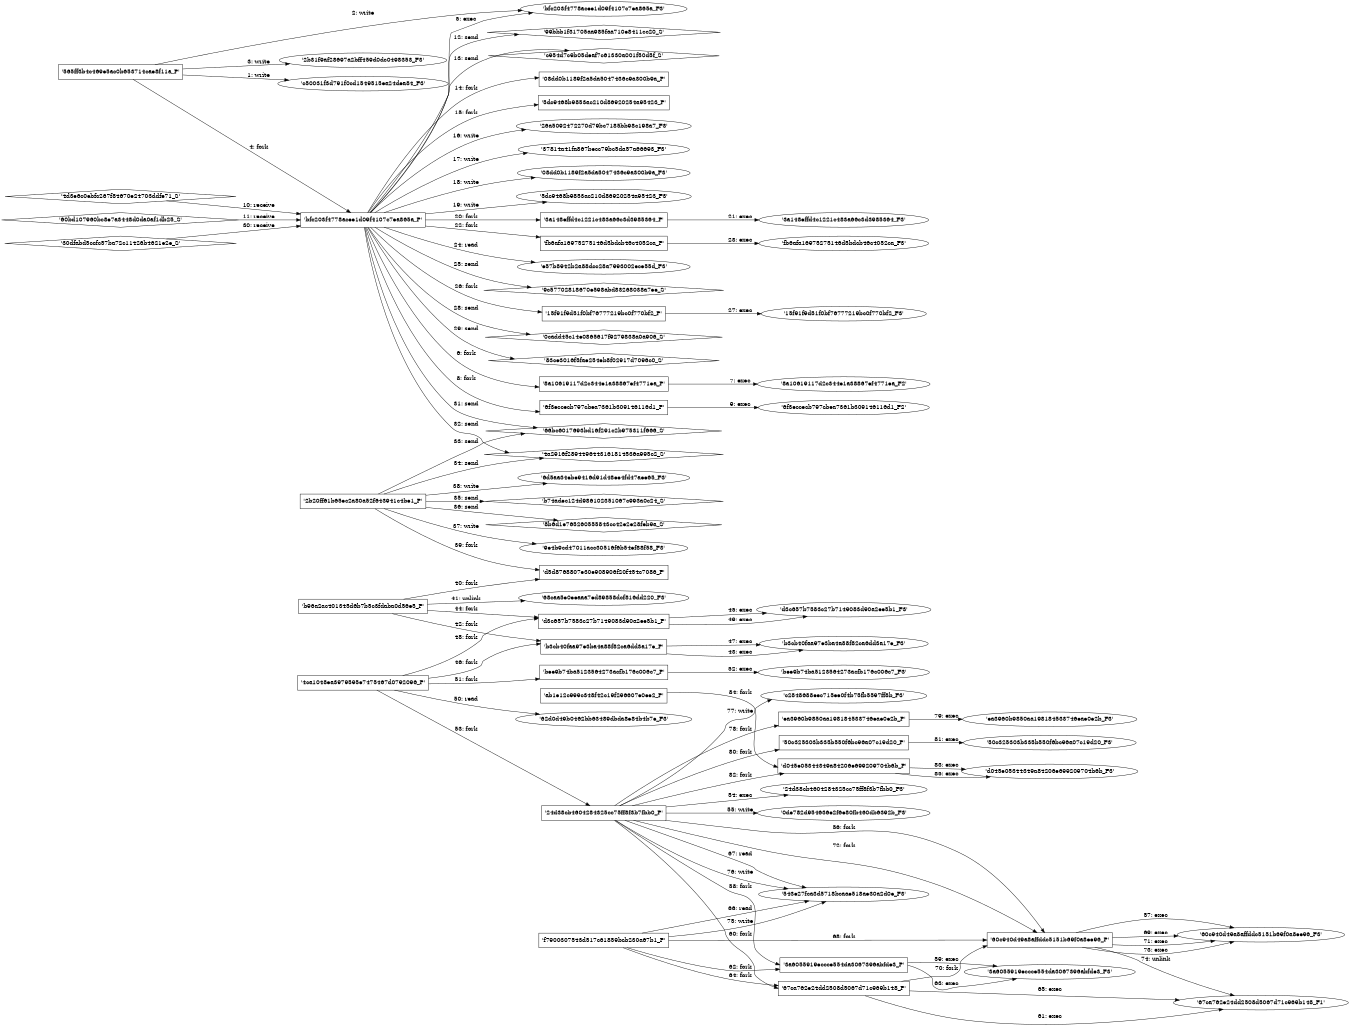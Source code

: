 digraph "D:\Learning\Paper\apt\基于CTI的攻击预警\Dataset\攻击图\ASGfromALLCTI\Threat Roundup for September 10 to September 17.dot" {
rankdir="LR"
size="9"
fixedsize="false"
splines="true"
nodesep=0.3
ranksep=0
fontsize=10
overlap="scalexy"
engine= "neato"
	"'c50031f3d791f0cd1549515ea24dea84_F3'" [node_type=file shape=ellipse]
	"'565ff3b4c469e5ac0b653714cae8f11a_P'" [node_type=Process shape=box]
	"'565ff3b4c469e5ac0b653714cae8f11a_P'" -> "'c50031f3d791f0cd1549515ea24dea84_F3'" [label="1: write"]
	"'bfc203f4778acee1d09f4107c7ea865a_F3'" [node_type=file shape=ellipse]
	"'565ff3b4c469e5ac0b653714cae8f11a_P'" [node_type=Process shape=box]
	"'565ff3b4c469e5ac0b653714cae8f11a_P'" -> "'bfc203f4778acee1d09f4107c7ea865a_F3'" [label="2: write"]
	"'2b31f9af28697a2bff459d0dc0498353_F3'" [node_type=file shape=ellipse]
	"'565ff3b4c469e5ac0b653714cae8f11a_P'" [node_type=Process shape=box]
	"'565ff3b4c469e5ac0b653714cae8f11a_P'" -> "'2b31f9af28697a2bff459d0dc0498353_F3'" [label="3: write"]
	"'565ff3b4c469e5ac0b653714cae8f11a_P'" [node_type=Process shape=box]
	"'bfc203f4778acee1d09f4107c7ea865a_P'" [node_type=Process shape=box]
	"'565ff3b4c469e5ac0b653714cae8f11a_P'" -> "'bfc203f4778acee1d09f4107c7ea865a_P'" [label="4: fork"]
	"'bfc203f4778acee1d09f4107c7ea865a_P'" [node_type=Process shape=box]
	"'bfc203f4778acee1d09f4107c7ea865a_F3'" [node_type=File shape=ellipse]
	"'bfc203f4778acee1d09f4107c7ea865a_P'" -> "'bfc203f4778acee1d09f4107c7ea865a_F3'" [label="5: exec"]
	"'bfc203f4778acee1d09f4107c7ea865a_P'" [node_type=Process shape=box]
	"'8a10619117d2c344e1a38867ef4771ea_P'" [node_type=Process shape=box]
	"'bfc203f4778acee1d09f4107c7ea865a_P'" -> "'8a10619117d2c344e1a38867ef4771ea_P'" [label="6: fork"]
	"'8a10619117d2c344e1a38867ef4771ea_P'" [node_type=Process shape=box]
	"'8a10619117d2c344e1a38867ef4771ea_F2'" [node_type=File shape=ellipse]
	"'8a10619117d2c344e1a38867ef4771ea_P'" -> "'8a10619117d2c344e1a38867ef4771ea_F2'" [label="7: exec"]
	"'bfc203f4778acee1d09f4107c7ea865a_P'" [node_type=Process shape=box]
	"'6f3eccecb797cbea7361b309146116d1_P'" [node_type=Process shape=box]
	"'bfc203f4778acee1d09f4107c7ea865a_P'" -> "'6f3eccecb797cbea7361b309146116d1_P'" [label="8: fork"]
	"'6f3eccecb797cbea7361b309146116d1_P'" [node_type=Process shape=box]
	"'6f3eccecb797cbea7361b309146116d1_F2'" [node_type=File shape=ellipse]
	"'6f3eccecb797cbea7361b309146116d1_P'" -> "'6f3eccecb797cbea7361b309146116d1_F2'" [label="9: exec"]
	"'bfc203f4778acee1d09f4107c7ea865a_P'" [node_type=Process shape=box]
	"'4d3e6c0ebfc267f84670e24703ddfe71_S'" [node_type=Socket shape=diamond]
	"'4d3e6c0ebfc267f84670e24703ddfe71_S'" -> "'bfc203f4778acee1d09f4107c7ea865a_P'" [label="10: receive"]
	"'bfc203f4778acee1d09f4107c7ea865a_P'" [node_type=Process shape=box]
	"'60bd107960bc8e7a3448d0da0af1db25_S'" [node_type=Socket shape=diamond]
	"'60bd107960bc8e7a3448d0da0af1db25_S'" -> "'bfc203f4778acee1d09f4107c7ea865a_P'" [label="11: receive"]
	"'99bbb1f31705aa985faa710e8411cc20_S'" [node_type=Socket shape=diamond]
	"'bfc203f4778acee1d09f4107c7ea865a_P'" [node_type=Process shape=box]
	"'bfc203f4778acee1d09f4107c7ea865a_P'" -> "'99bbb1f31705aa985faa710e8411cc20_S'" [label="12: send"]
	"'c954d7c9b05deaf7c61330a001f50d5f_S'" [node_type=Socket shape=diamond]
	"'bfc203f4778acee1d09f4107c7ea865a_P'" [node_type=Process shape=box]
	"'bfc203f4778acee1d09f4107c7ea865a_P'" -> "'c954d7c9b05deaf7c61330a001f50d5f_S'" [label="13: send"]
	"'bfc203f4778acee1d09f4107c7ea865a_P'" [node_type=Process shape=box]
	"'08dd0b1189f2a5da5047436c9a300b9a_P'" [node_type=Process shape=box]
	"'bfc203f4778acee1d09f4107c7ea865a_P'" -> "'08dd0b1189f2a5da5047436c9a300b9a_P'" [label="14: fork"]
	"'bfc203f4778acee1d09f4107c7ea865a_P'" [node_type=Process shape=box]
	"'5dc9468b9853ac210d86920254a95423_P'" [node_type=Process shape=box]
	"'bfc203f4778acee1d09f4107c7ea865a_P'" -> "'5dc9468b9853ac210d86920254a95423_P'" [label="15: fork"]
	"'26a5092472270d79bc7185bb98c198a7_F3'" [node_type=file shape=ellipse]
	"'bfc203f4778acee1d09f4107c7ea865a_P'" [node_type=Process shape=box]
	"'bfc203f4778acee1d09f4107c7ea865a_P'" -> "'26a5092472270d79bc7185bb98c198a7_F3'" [label="16: write"]
	"'37814a41fa867becc79bc5da57a66693_F3'" [node_type=file shape=ellipse]
	"'bfc203f4778acee1d09f4107c7ea865a_P'" [node_type=Process shape=box]
	"'bfc203f4778acee1d09f4107c7ea865a_P'" -> "'37814a41fa867becc79bc5da57a66693_F3'" [label="17: write"]
	"'08dd0b1189f2a5da5047436c9a300b9a_F3'" [node_type=file shape=ellipse]
	"'bfc203f4778acee1d09f4107c7ea865a_P'" [node_type=Process shape=box]
	"'bfc203f4778acee1d09f4107c7ea865a_P'" -> "'08dd0b1189f2a5da5047436c9a300b9a_F3'" [label="18: write"]
	"'5dc9468b9853ac210d86920254a95423_F3'" [node_type=file shape=ellipse]
	"'bfc203f4778acee1d09f4107c7ea865a_P'" [node_type=Process shape=box]
	"'bfc203f4778acee1d09f4107c7ea865a_P'" -> "'5dc9468b9853ac210d86920254a95423_F3'" [label="19: write"]
	"'bfc203f4778acee1d09f4107c7ea865a_P'" [node_type=Process shape=box]
	"'3a148effd4c1221c483a66c3d3985364_P'" [node_type=Process shape=box]
	"'bfc203f4778acee1d09f4107c7ea865a_P'" -> "'3a148effd4c1221c483a66c3d3985364_P'" [label="20: fork"]
	"'3a148effd4c1221c483a66c3d3985364_P'" [node_type=Process shape=box]
	"'3a148effd4c1221c483a66c3d3985364_F3'" [node_type=File shape=ellipse]
	"'3a148effd4c1221c483a66c3d3985364_P'" -> "'3a148effd4c1221c483a66c3d3985364_F3'" [label="21: exec"]
	"'bfc203f4778acee1d09f4107c7ea865a_P'" [node_type=Process shape=box]
	"'fb6afa16975275146d5bdcb46c4052ca_P'" [node_type=Process shape=box]
	"'bfc203f4778acee1d09f4107c7ea865a_P'" -> "'fb6afa16975275146d5bdcb46c4052ca_P'" [label="22: fork"]
	"'fb6afa16975275146d5bdcb46c4052ca_P'" [node_type=Process shape=box]
	"'fb6afa16975275146d5bdcb46c4052ca_F3'" [node_type=File shape=ellipse]
	"'fb6afa16975275146d5bdcb46c4052ca_P'" -> "'fb6afa16975275146d5bdcb46c4052ca_F3'" [label="23: exec"]
	"'e57b8942b2a88dcc28a7993002ece55d_F3'" [node_type=file shape=ellipse]
	"'bfc203f4778acee1d09f4107c7ea865a_P'" [node_type=Process shape=box]
	"'bfc203f4778acee1d09f4107c7ea865a_P'" -> "'e57b8942b2a88dcc28a7993002ece55d_F3'" [label="24: read"]
	"'9c57702818670e598abd83268038a7ee_S'" [node_type=Socket shape=diamond]
	"'bfc203f4778acee1d09f4107c7ea865a_P'" [node_type=Process shape=box]
	"'bfc203f4778acee1d09f4107c7ea865a_P'" -> "'9c57702818670e598abd83268038a7ee_S'" [label="25: send"]
	"'bfc203f4778acee1d09f4107c7ea865a_P'" [node_type=Process shape=box]
	"'15f91f9d51f0bf76777219bc0f770bf2_P'" [node_type=Process shape=box]
	"'bfc203f4778acee1d09f4107c7ea865a_P'" -> "'15f91f9d51f0bf76777219bc0f770bf2_P'" [label="26: fork"]
	"'15f91f9d51f0bf76777219bc0f770bf2_P'" [node_type=Process shape=box]
	"'15f91f9d51f0bf76777219bc0f770bf2_F3'" [node_type=File shape=ellipse]
	"'15f91f9d51f0bf76777219bc0f770bf2_P'" -> "'15f91f9d51f0bf76777219bc0f770bf2_F3'" [label="27: exec"]
	"'0cadd45c14e0865617f9279838a0a906_S'" [node_type=Socket shape=diamond]
	"'bfc203f4778acee1d09f4107c7ea865a_P'" [node_type=Process shape=box]
	"'bfc203f4778acee1d09f4107c7ea865a_P'" -> "'0cadd45c14e0865617f9279838a0a906_S'" [label="28: send"]
	"'83ce3016f5fae254eb8f02917d7096c0_S'" [node_type=Socket shape=diamond]
	"'bfc203f4778acee1d09f4107c7ea865a_P'" [node_type=Process shape=box]
	"'bfc203f4778acee1d09f4107c7ea865a_P'" -> "'83ce3016f5fae254eb8f02917d7096c0_S'" [label="29: send"]
	"'bfc203f4778acee1d09f4107c7ea865a_P'" [node_type=Process shape=box]
	"'30dfabd5ccfc57ba72c11426b4621e2e_S'" [node_type=Socket shape=diamond]
	"'30dfabd5ccfc57ba72c11426b4621e2e_S'" -> "'bfc203f4778acee1d09f4107c7ea865a_P'" [label="30: receive"]
	"'66bc6017693bd16f291c2b975311f666_S'" [node_type=Socket shape=diamond]
	"'bfc203f4778acee1d09f4107c7ea865a_P'" [node_type=Process shape=box]
	"'bfc203f4778acee1d09f4107c7ea865a_P'" -> "'66bc6017693bd16f291c2b975311f666_S'" [label="31: send"]
	"'4a2916f2894496443161814536a995c2_S'" [node_type=Socket shape=diamond]
	"'bfc203f4778acee1d09f4107c7ea865a_P'" [node_type=Process shape=box]
	"'bfc203f4778acee1d09f4107c7ea865a_P'" -> "'4a2916f2894496443161814536a995c2_S'" [label="32: send"]
	"'66bc6017693bd16f291c2b975311f666_S'" [node_type=Socket shape=diamond]
	"'2b20ff61b65ec2a80a52f643941c4be1_P'" [node_type=Process shape=box]
	"'2b20ff61b65ec2a80a52f643941c4be1_P'" -> "'66bc6017693bd16f291c2b975311f666_S'" [label="33: send"]
	"'4a2916f2894496443161814536a995c2_S'" [node_type=Socket shape=diamond]
	"'2b20ff61b65ec2a80a52f643941c4be1_P'" [node_type=Process shape=box]
	"'2b20ff61b65ec2a80a52f643941c4be1_P'" -> "'4a2916f2894496443161814536a995c2_S'" [label="34: send"]
	"'b74adec124d986102351067c993a0c24_S'" [node_type=Socket shape=diamond]
	"'2b20ff61b65ec2a80a52f643941c4be1_P'" [node_type=Process shape=box]
	"'2b20ff61b65ec2a80a52f643941c4be1_P'" -> "'b74adec124d986102351067c993a0c24_S'" [label="35: send"]
	"'8b6d1e765260555843cc42e2e28feb9a_S'" [node_type=Socket shape=diamond]
	"'2b20ff61b65ec2a80a52f643941c4be1_P'" [node_type=Process shape=box]
	"'2b20ff61b65ec2a80a52f643941c4be1_P'" -> "'8b6d1e765260555843cc42e2e28feb9a_S'" [label="36: send"]
	"'9e4b9cd47011acc30516f6b54ef88f58_F3'" [node_type=file shape=ellipse]
	"'2b20ff61b65ec2a80a52f643941c4be1_P'" [node_type=Process shape=box]
	"'2b20ff61b65ec2a80a52f643941c4be1_P'" -> "'9e4b9cd47011acc30516f6b54ef88f58_F3'" [label="37: write"]
	"'6d5aa34ebe9416d91d48ee4fd47aee65_F3'" [node_type=file shape=ellipse]
	"'2b20ff61b65ec2a80a52f643941c4be1_P'" [node_type=Process shape=box]
	"'2b20ff61b65ec2a80a52f643941c4be1_P'" -> "'6d5aa34ebe9416d91d48ee4fd47aee65_F3'" [label="38: write"]
	"'2b20ff61b65ec2a80a52f643941c4be1_P'" [node_type=Process shape=box]
	"'d5d8768807e30e908906f20f454c7086_P'" [node_type=Process shape=box]
	"'2b20ff61b65ec2a80a52f643941c4be1_P'" -> "'d5d8768807e30e908906f20f454c7086_P'" [label="39: fork"]
	"'b96a2ac401345d6b7b5c3fdaba0d56e5_P'" [node_type=Process shape=box]
	"'d5d8768807e30e908906f20f454c7086_P'" [node_type=Process shape=box]
	"'b96a2ac401345d6b7b5c3fdaba0d56e5_P'" -> "'d5d8768807e30e908906f20f454c7086_P'" [label="40: fork"]
	"'68caa5e0eeaaa7ed89858dcf816dd220_F3'" [node_type=file shape=ellipse]
	"'b96a2ac401345d6b7b5c3fdaba0d56e5_P'" [node_type=Process shape=box]
	"'b96a2ac401345d6b7b5c3fdaba0d56e5_P'" -> "'68caa5e0eeaaa7ed89858dcf816dd220_F3'" [label="41: unlink"]
	"'b96a2ac401345d6b7b5c3fdaba0d56e5_P'" [node_type=Process shape=box]
	"'b3cb40faa97e3ba4a88f82ca6dd3a17e_P'" [node_type=Process shape=box]
	"'b96a2ac401345d6b7b5c3fdaba0d56e5_P'" -> "'b3cb40faa97e3ba4a88f82ca6dd3a17e_P'" [label="42: fork"]
	"'b3cb40faa97e3ba4a88f82ca6dd3a17e_P'" [node_type=Process shape=box]
	"'b3cb40faa97e3ba4a88f82ca6dd3a17e_F3'" [node_type=File shape=ellipse]
	"'b3cb40faa97e3ba4a88f82ca6dd3a17e_P'" -> "'b3cb40faa97e3ba4a88f82ca6dd3a17e_F3'" [label="43: exec"]
	"'b96a2ac401345d6b7b5c3fdaba0d56e5_P'" [node_type=Process shape=box]
	"'d3c657b7583c27b7149083d90a2ee5b1_P'" [node_type=Process shape=box]
	"'b96a2ac401345d6b7b5c3fdaba0d56e5_P'" -> "'d3c657b7583c27b7149083d90a2ee5b1_P'" [label="44: fork"]
	"'d3c657b7583c27b7149083d90a2ee5b1_P'" [node_type=Process shape=box]
	"'d3c657b7583c27b7149083d90a2ee5b1_F3'" [node_type=File shape=ellipse]
	"'d3c657b7583c27b7149083d90a2ee5b1_P'" -> "'d3c657b7583c27b7149083d90a2ee5b1_F3'" [label="45: exec"]
	"'4ca1048ea3979595e7475467d0792096_P'" [node_type=Process shape=box]
	"'b3cb40faa97e3ba4a88f82ca6dd3a17e_P'" [node_type=Process shape=box]
	"'4ca1048ea3979595e7475467d0792096_P'" -> "'b3cb40faa97e3ba4a88f82ca6dd3a17e_P'" [label="46: fork"]
	"'b3cb40faa97e3ba4a88f82ca6dd3a17e_P'" [node_type=Process shape=box]
	"'b3cb40faa97e3ba4a88f82ca6dd3a17e_F3'" [node_type=File shape=ellipse]
	"'b3cb40faa97e3ba4a88f82ca6dd3a17e_P'" -> "'b3cb40faa97e3ba4a88f82ca6dd3a17e_F3'" [label="47: exec"]
	"'4ca1048ea3979595e7475467d0792096_P'" [node_type=Process shape=box]
	"'d3c657b7583c27b7149083d90a2ee5b1_P'" [node_type=Process shape=box]
	"'4ca1048ea3979595e7475467d0792096_P'" -> "'d3c657b7583c27b7149083d90a2ee5b1_P'" [label="48: fork"]
	"'d3c657b7583c27b7149083d90a2ee5b1_P'" [node_type=Process shape=box]
	"'d3c657b7583c27b7149083d90a2ee5b1_F3'" [node_type=File shape=ellipse]
	"'d3c657b7583c27b7149083d90a2ee5b1_P'" -> "'d3c657b7583c27b7149083d90a2ee5b1_F3'" [label="49: exec"]
	"'62d0d49b0462bb63489dbda8e84b4b7e_F3'" [node_type=file shape=ellipse]
	"'4ca1048ea3979595e7475467d0792096_P'" [node_type=Process shape=box]
	"'4ca1048ea3979595e7475467d0792096_P'" -> "'62d0d49b0462bb63489dbda8e84b4b7e_F3'" [label="50: read"]
	"'4ca1048ea3979595e7475467d0792096_P'" [node_type=Process shape=box]
	"'bee9b74ba5123564273acfb176c006c7_P'" [node_type=Process shape=box]
	"'4ca1048ea3979595e7475467d0792096_P'" -> "'bee9b74ba5123564273acfb176c006c7_P'" [label="51: fork"]
	"'bee9b74ba5123564273acfb176c006c7_P'" [node_type=Process shape=box]
	"'bee9b74ba5123564273acfb176c006c7_F3'" [node_type=File shape=ellipse]
	"'bee9b74ba5123564273acfb176c006c7_P'" -> "'bee9b74ba5123564273acfb176c006c7_F3'" [label="52: exec"]
	"'4ca1048ea3979595e7475467d0792096_P'" [node_type=Process shape=box]
	"'24d38cb4604284325cc75ff8f3b7fbb0_P'" [node_type=Process shape=box]
	"'4ca1048ea3979595e7475467d0792096_P'" -> "'24d38cb4604284325cc75ff8f3b7fbb0_P'" [label="53: fork"]
	"'24d38cb4604284325cc75ff8f3b7fbb0_P'" [node_type=Process shape=box]
	"'24d38cb4604284325cc75ff8f3b7fbb0_F3'" [node_type=File shape=ellipse]
	"'24d38cb4604284325cc75ff8f3b7fbb0_P'" -> "'24d38cb4604284325cc75ff8f3b7fbb0_F3'" [label="54: exec"]
	"'0de782d954636e2f6e80fb460db6392b_F3'" [node_type=file shape=ellipse]
	"'24d38cb4604284325cc75ff8f3b7fbb0_P'" [node_type=Process shape=box]
	"'24d38cb4604284325cc75ff8f3b7fbb0_P'" -> "'0de782d954636e2f6e80fb460db6392b_F3'" [label="55: write"]
	"'24d38cb4604284325cc75ff8f3b7fbb0_P'" [node_type=Process shape=box]
	"'60c940d49a8affddc5151b69f0a8ee96_P'" [node_type=Process shape=box]
	"'24d38cb4604284325cc75ff8f3b7fbb0_P'" -> "'60c940d49a8affddc5151b69f0a8ee96_P'" [label="56: fork"]
	"'60c940d49a8affddc5151b69f0a8ee96_P'" [node_type=Process shape=box]
	"'60c940d49a8affddc5151b69f0a8ee96_F3'" [node_type=File shape=ellipse]
	"'60c940d49a8affddc5151b69f0a8ee96_P'" -> "'60c940d49a8affddc5151b69f0a8ee96_F3'" [label="57: exec"]
	"'24d38cb4604284325cc75ff8f3b7fbb0_P'" [node_type=Process shape=box]
	"'3a6055919eccce554da3067396abfde3_P'" [node_type=Process shape=box]
	"'24d38cb4604284325cc75ff8f3b7fbb0_P'" -> "'3a6055919eccce554da3067396abfde3_P'" [label="58: fork"]
	"'3a6055919eccce554da3067396abfde3_P'" [node_type=Process shape=box]
	"'3a6055919eccce554da3067396abfde3_F3'" [node_type=File shape=ellipse]
	"'3a6055919eccce554da3067396abfde3_P'" -> "'3a6055919eccce554da3067396abfde3_F3'" [label="59: exec"]
	"'24d38cb4604284325cc75ff8f3b7fbb0_P'" [node_type=Process shape=box]
	"'67ca762e24dd2508d5067d71c969b148_P'" [node_type=Process shape=box]
	"'24d38cb4604284325cc75ff8f3b7fbb0_P'" -> "'67ca762e24dd2508d5067d71c969b148_P'" [label="60: fork"]
	"'67ca762e24dd2508d5067d71c969b148_P'" [node_type=Process shape=box]
	"'67ca762e24dd2508d5067d71c969b148_F1'" [node_type=File shape=ellipse]
	"'67ca762e24dd2508d5067d71c969b148_P'" -> "'67ca762e24dd2508d5067d71c969b148_F1'" [label="61: exec"]
	"'f7900307543d517c61859bcb230a67b1_P'" [node_type=Process shape=box]
	"'3a6055919eccce554da3067396abfde3_P'" [node_type=Process shape=box]
	"'f7900307543d517c61859bcb230a67b1_P'" -> "'3a6055919eccce554da3067396abfde3_P'" [label="62: fork"]
	"'3a6055919eccce554da3067396abfde3_P'" [node_type=Process shape=box]
	"'3a6055919eccce554da3067396abfde3_F3'" [node_type=File shape=ellipse]
	"'3a6055919eccce554da3067396abfde3_P'" -> "'3a6055919eccce554da3067396abfde3_F3'" [label="63: exec"]
	"'f7900307543d517c61859bcb230a67b1_P'" [node_type=Process shape=box]
	"'67ca762e24dd2508d5067d71c969b148_P'" [node_type=Process shape=box]
	"'f7900307543d517c61859bcb230a67b1_P'" -> "'67ca762e24dd2508d5067d71c969b148_P'" [label="64: fork"]
	"'67ca762e24dd2508d5067d71c969b148_P'" [node_type=Process shape=box]
	"'67ca762e24dd2508d5067d71c969b148_F1'" [node_type=File shape=ellipse]
	"'67ca762e24dd2508d5067d71c969b148_P'" -> "'67ca762e24dd2508d5067d71c969b148_F1'" [label="65: exec"]
	"'543e27fca3d5718bcaae518ae30a2d0e_F3'" [node_type=file shape=ellipse]
	"'f7900307543d517c61859bcb230a67b1_P'" [node_type=Process shape=box]
	"'f7900307543d517c61859bcb230a67b1_P'" -> "'543e27fca3d5718bcaae518ae30a2d0e_F3'" [label="66: read"]
	"'543e27fca3d5718bcaae518ae30a2d0e_F3'" [node_type=file shape=ellipse]
	"'24d38cb4604284325cc75ff8f3b7fbb0_P'" [node_type=Process shape=box]
	"'24d38cb4604284325cc75ff8f3b7fbb0_P'" -> "'543e27fca3d5718bcaae518ae30a2d0e_F3'" [label="67: read"]
	"'f7900307543d517c61859bcb230a67b1_P'" [node_type=Process shape=box]
	"'60c940d49a8affddc5151b69f0a8ee96_P'" [node_type=Process shape=box]
	"'f7900307543d517c61859bcb230a67b1_P'" -> "'60c940d49a8affddc5151b69f0a8ee96_P'" [label="68: fork"]
	"'60c940d49a8affddc5151b69f0a8ee96_P'" [node_type=Process shape=box]
	"'60c940d49a8affddc5151b69f0a8ee96_F3'" [node_type=File shape=ellipse]
	"'60c940d49a8affddc5151b69f0a8ee96_P'" -> "'60c940d49a8affddc5151b69f0a8ee96_F3'" [label="69: exec"]
	"'67ca762e24dd2508d5067d71c969b148_P'" [node_type=Process shape=box]
	"'60c940d49a8affddc5151b69f0a8ee96_P'" [node_type=Process shape=box]
	"'67ca762e24dd2508d5067d71c969b148_P'" -> "'60c940d49a8affddc5151b69f0a8ee96_P'" [label="70: fork"]
	"'60c940d49a8affddc5151b69f0a8ee96_P'" [node_type=Process shape=box]
	"'60c940d49a8affddc5151b69f0a8ee96_F3'" [node_type=File shape=ellipse]
	"'60c940d49a8affddc5151b69f0a8ee96_P'" -> "'60c940d49a8affddc5151b69f0a8ee96_F3'" [label="71: exec"]
	"'24d38cb4604284325cc75ff8f3b7fbb0_P'" [node_type=Process shape=box]
	"'60c940d49a8affddc5151b69f0a8ee96_P'" [node_type=Process shape=box]
	"'24d38cb4604284325cc75ff8f3b7fbb0_P'" -> "'60c940d49a8affddc5151b69f0a8ee96_P'" [label="72: fork"]
	"'60c940d49a8affddc5151b69f0a8ee96_P'" [node_type=Process shape=box]
	"'60c940d49a8affddc5151b69f0a8ee96_F3'" [node_type=File shape=ellipse]
	"'60c940d49a8affddc5151b69f0a8ee96_P'" -> "'60c940d49a8affddc5151b69f0a8ee96_F3'" [label="73: exec"]
	"'67ca762e24dd2508d5067d71c969b148_F1'" [node_type=file shape=ellipse]
	"'60c940d49a8affddc5151b69f0a8ee96_P'" [node_type=Process shape=box]
	"'60c940d49a8affddc5151b69f0a8ee96_P'" -> "'67ca762e24dd2508d5067d71c969b148_F1'" [label="74: unlink"]
	"'543e27fca3d5718bcaae518ae30a2d0e_F3'" [node_type=file shape=ellipse]
	"'f7900307543d517c61859bcb230a67b1_P'" [node_type=Process shape=box]
	"'f7900307543d517c61859bcb230a67b1_P'" -> "'543e27fca3d5718bcaae518ae30a2d0e_F3'" [label="75: write"]
	"'543e27fca3d5718bcaae518ae30a2d0e_F3'" [node_type=file shape=ellipse]
	"'24d38cb4604284325cc75ff8f3b7fbb0_P'" [node_type=Process shape=box]
	"'24d38cb4604284325cc75ff8f3b7fbb0_P'" -> "'543e27fca3d5718bcaae518ae30a2d0e_F3'" [label="76: write"]
	"'c2848688eec715ee0f4b75fb5597ff8b_F3'" [node_type=file shape=ellipse]
	"'24d38cb4604284325cc75ff8f3b7fbb0_P'" [node_type=Process shape=box]
	"'24d38cb4604284325cc75ff8f3b7fbb0_P'" -> "'c2848688eec715ee0f4b75fb5597ff8b_F3'" [label="77: write"]
	"'24d38cb4604284325cc75ff8f3b7fbb0_P'" [node_type=Process shape=box]
	"'ea3960b9850aa198184533746eae0e2b_P'" [node_type=Process shape=box]
	"'24d38cb4604284325cc75ff8f3b7fbb0_P'" -> "'ea3960b9850aa198184533746eae0e2b_P'" [label="78: fork"]
	"'ea3960b9850aa198184533746eae0e2b_P'" [node_type=Process shape=box]
	"'ea3960b9850aa198184533746eae0e2b_F3'" [node_type=File shape=ellipse]
	"'ea3960b9850aa198184533746eae0e2b_P'" -> "'ea3960b9850aa198184533746eae0e2b_F3'" [label="79: exec"]
	"'24d38cb4604284325cc75ff8f3b7fbb0_P'" [node_type=Process shape=box]
	"'50c325303b335b550f6bc96a07c19d20_P'" [node_type=Process shape=box]
	"'24d38cb4604284325cc75ff8f3b7fbb0_P'" -> "'50c325303b335b550f6bc96a07c19d20_P'" [label="80: fork"]
	"'50c325303b335b550f6bc96a07c19d20_P'" [node_type=Process shape=box]
	"'50c325303b335b550f6bc96a07c19d20_F3'" [node_type=File shape=ellipse]
	"'50c325303b335b550f6bc96a07c19d20_P'" -> "'50c325303b335b550f6bc96a07c19d20_F3'" [label="81: exec"]
	"'24d38cb4604284325cc75ff8f3b7fbb0_P'" [node_type=Process shape=box]
	"'d045e05344349a84206e699209704b6b_P'" [node_type=Process shape=box]
	"'24d38cb4604284325cc75ff8f3b7fbb0_P'" -> "'d045e05344349a84206e699209704b6b_P'" [label="82: fork"]
	"'d045e05344349a84206e699209704b6b_P'" [node_type=Process shape=box]
	"'d045e05344349a84206e699209704b6b_F3'" [node_type=File shape=ellipse]
	"'d045e05344349a84206e699209704b6b_P'" -> "'d045e05344349a84206e699209704b6b_F3'" [label="83: exec"]
	"'ab1e12c999c348f42c19f296607e0ee2_P'" [node_type=Process shape=box]
	"'d045e05344349a84206e699209704b6b_P'" [node_type=Process shape=box]
	"'ab1e12c999c348f42c19f296607e0ee2_P'" -> "'d045e05344349a84206e699209704b6b_P'" [label="84: fork"]
	"'d045e05344349a84206e699209704b6b_P'" [node_type=Process shape=box]
	"'d045e05344349a84206e699209704b6b_F3'" [node_type=File shape=ellipse]
	"'d045e05344349a84206e699209704b6b_P'" -> "'d045e05344349a84206e699209704b6b_F3'" [label="85: exec"]
}
